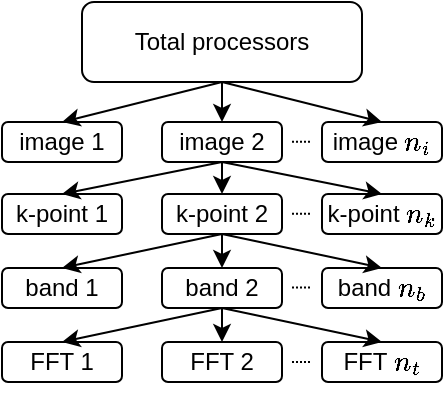 <mxfile version="13.2.2" type="device"><diagram id="C5RBs43oDa-KdzZeNtuy" name="Page-1"><mxGraphModel dx="347" dy="217" grid="1" gridSize="5" guides="1" tooltips="1" connect="1" arrows="1" fold="1" page="1" pageScale="1" pageWidth="827" pageHeight="1169" math="1" shadow="0"><root><mxCell id="WIyWlLk6GJQsqaUBKTNV-0"/><mxCell id="WIyWlLk6GJQsqaUBKTNV-1" parent="WIyWlLk6GJQsqaUBKTNV-0"/><mxCell id="hIre7Y-e95NV6q4yjuVi-0" value="Total processors" style="rounded=1;whiteSpace=wrap;html=1;fontSize=12;glass=0;strokeWidth=1;shadow=0;overflow=visible;" vertex="1" parent="WIyWlLk6GJQsqaUBKTNV-1"><mxGeometry x="550" y="80" width="140" height="40" as="geometry"/></mxCell><mxCell id="hIre7Y-e95NV6q4yjuVi-1" value="image 1" style="rounded=1;whiteSpace=wrap;html=1;fontSize=12;glass=0;strokeWidth=1;shadow=0;overflow=visible;" vertex="1" parent="WIyWlLk6GJQsqaUBKTNV-1"><mxGeometry x="510" y="140" width="60" height="20" as="geometry"/></mxCell><mxCell id="hIre7Y-e95NV6q4yjuVi-3" value="image 2" style="rounded=1;whiteSpace=wrap;html=1;fontSize=12;glass=0;strokeWidth=1;shadow=0;overflow=visible;" vertex="1" parent="WIyWlLk6GJQsqaUBKTNV-1"><mxGeometry x="590" y="140" width="60" height="20" as="geometry"/></mxCell><mxCell id="hIre7Y-e95NV6q4yjuVi-4" value="image \(n_i \)" style="rounded=1;whiteSpace=wrap;html=1;fontSize=12;glass=0;strokeWidth=1;shadow=0;overflow=visible;" vertex="1" parent="WIyWlLk6GJQsqaUBKTNV-1"><mxGeometry x="670" y="140" width="60" height="20" as="geometry"/></mxCell><mxCell id="hIre7Y-e95NV6q4yjuVi-5" value="" style="endArrow=classic;html=1;exitX=0.5;exitY=1;exitDx=0;exitDy=0;entryX=0.5;entryY=0;entryDx=0;entryDy=0;" edge="1" parent="WIyWlLk6GJQsqaUBKTNV-1" source="hIre7Y-e95NV6q4yjuVi-0" target="hIre7Y-e95NV6q4yjuVi-1"><mxGeometry width="50" height="50" relative="1" as="geometry"><mxPoint x="510" y="220" as="sourcePoint"/><mxPoint x="560" y="170" as="targetPoint"/></mxGeometry></mxCell><mxCell id="hIre7Y-e95NV6q4yjuVi-6" value="" style="endArrow=classic;html=1;exitX=0.5;exitY=1;exitDx=0;exitDy=0;entryX=0.5;entryY=0;entryDx=0;entryDy=0;" edge="1" parent="WIyWlLk6GJQsqaUBKTNV-1" source="hIre7Y-e95NV6q4yjuVi-0" target="hIre7Y-e95NV6q4yjuVi-3"><mxGeometry width="50" height="50" relative="1" as="geometry"><mxPoint x="630" y="130" as="sourcePoint"/><mxPoint x="550" y="150" as="targetPoint"/></mxGeometry></mxCell><mxCell id="hIre7Y-e95NV6q4yjuVi-7" value="" style="endArrow=classic;html=1;exitX=0.5;exitY=1;exitDx=0;exitDy=0;entryX=0.5;entryY=0;entryDx=0;entryDy=0;" edge="1" parent="WIyWlLk6GJQsqaUBKTNV-1" source="hIre7Y-e95NV6q4yjuVi-0" target="hIre7Y-e95NV6q4yjuVi-4"><mxGeometry width="50" height="50" relative="1" as="geometry"><mxPoint x="630" y="130" as="sourcePoint"/><mxPoint x="630" y="150" as="targetPoint"/></mxGeometry></mxCell><mxCell id="hIre7Y-e95NV6q4yjuVi-8" value="k-point 1" style="rounded=1;whiteSpace=wrap;html=1;fontSize=12;glass=0;strokeWidth=1;shadow=0;overflow=visible;" vertex="1" parent="WIyWlLk6GJQsqaUBKTNV-1"><mxGeometry x="510" y="176" width="60" height="20" as="geometry"/></mxCell><mxCell id="hIre7Y-e95NV6q4yjuVi-9" value="k-point 2" style="rounded=1;whiteSpace=wrap;html=1;fontSize=12;glass=0;strokeWidth=1;shadow=0;overflow=visible;" vertex="1" parent="WIyWlLk6GJQsqaUBKTNV-1"><mxGeometry x="590" y="176" width="60" height="20" as="geometry"/></mxCell><mxCell id="hIre7Y-e95NV6q4yjuVi-10" value="" style="endArrow=none;dashed=1;html=1;dashPattern=1 1;startSize=6;jumpStyle=none;" edge="1" parent="WIyWlLk6GJQsqaUBKTNV-1"><mxGeometry width="50" height="50" relative="1" as="geometry"><mxPoint x="655" y="149.93" as="sourcePoint"/><mxPoint x="665" y="149.93" as="targetPoint"/><Array as="points"/></mxGeometry></mxCell><mxCell id="hIre7Y-e95NV6q4yjuVi-12" value="k-point \(n_k \)" style="rounded=1;whiteSpace=wrap;html=1;fontSize=12;glass=0;strokeWidth=1;shadow=0;overflow=visible;" vertex="1" parent="WIyWlLk6GJQsqaUBKTNV-1"><mxGeometry x="670" y="176" width="60" height="20" as="geometry"/></mxCell><mxCell id="hIre7Y-e95NV6q4yjuVi-13" value="" style="endArrow=none;dashed=1;html=1;dashPattern=1 1;startSize=6;jumpStyle=none;" edge="1" parent="WIyWlLk6GJQsqaUBKTNV-1"><mxGeometry width="50" height="50" relative="1" as="geometry"><mxPoint x="655" y="185.92" as="sourcePoint"/><mxPoint x="665" y="185.92" as="targetPoint"/><Array as="points"/></mxGeometry></mxCell><mxCell id="hIre7Y-e95NV6q4yjuVi-14" value="" style="endArrow=classic;html=1;exitX=0.5;exitY=1;exitDx=0;exitDy=0;entryX=0.5;entryY=0;entryDx=0;entryDy=0;" edge="1" parent="WIyWlLk6GJQsqaUBKTNV-1" target="hIre7Y-e95NV6q4yjuVi-8"><mxGeometry width="50" height="50" relative="1" as="geometry"><mxPoint x="620" y="160" as="sourcePoint"/><mxPoint x="540" y="180" as="targetPoint"/></mxGeometry></mxCell><mxCell id="hIre7Y-e95NV6q4yjuVi-15" value="" style="endArrow=classic;html=1;" edge="1" parent="WIyWlLk6GJQsqaUBKTNV-1" target="hIre7Y-e95NV6q4yjuVi-9"><mxGeometry width="50" height="50" relative="1" as="geometry"><mxPoint x="620" y="160" as="sourcePoint"/><mxPoint x="545" y="181" as="targetPoint"/></mxGeometry></mxCell><mxCell id="hIre7Y-e95NV6q4yjuVi-16" value="" style="endArrow=classic;html=1;exitX=0.5;exitY=1;exitDx=0;exitDy=0;entryX=0.5;entryY=0;entryDx=0;entryDy=0;" edge="1" parent="WIyWlLk6GJQsqaUBKTNV-1" source="hIre7Y-e95NV6q4yjuVi-3" target="hIre7Y-e95NV6q4yjuVi-12"><mxGeometry width="50" height="50" relative="1" as="geometry"><mxPoint x="625" y="165" as="sourcePoint"/><mxPoint x="625" y="181" as="targetPoint"/></mxGeometry></mxCell><mxCell id="hIre7Y-e95NV6q4yjuVi-17" value="band 1" style="rounded=1;whiteSpace=wrap;html=1;fontSize=12;glass=0;strokeWidth=1;shadow=0;overflow=visible;" vertex="1" parent="WIyWlLk6GJQsqaUBKTNV-1"><mxGeometry x="510" y="213" width="60" height="20" as="geometry"/></mxCell><mxCell id="hIre7Y-e95NV6q4yjuVi-18" value="band 2" style="rounded=1;whiteSpace=wrap;html=1;fontSize=12;glass=0;strokeWidth=1;shadow=0;overflow=visible;" vertex="1" parent="WIyWlLk6GJQsqaUBKTNV-1"><mxGeometry x="590" y="213" width="60" height="20" as="geometry"/></mxCell><mxCell id="hIre7Y-e95NV6q4yjuVi-19" value="band \(n_b \)" style="rounded=1;whiteSpace=wrap;html=1;fontSize=12;glass=0;strokeWidth=1;shadow=0;overflow=visible;" vertex="1" parent="WIyWlLk6GJQsqaUBKTNV-1"><mxGeometry x="670" y="213" width="60" height="20" as="geometry"/></mxCell><mxCell id="hIre7Y-e95NV6q4yjuVi-20" value="" style="endArrow=classic;html=1;exitX=0.5;exitY=1;exitDx=0;exitDy=0;" edge="1" parent="WIyWlLk6GJQsqaUBKTNV-1" source="hIre7Y-e95NV6q4yjuVi-9"><mxGeometry width="50" height="50" relative="1" as="geometry"><mxPoint x="630" y="197" as="sourcePoint"/><mxPoint x="540" y="213" as="targetPoint"/></mxGeometry></mxCell><mxCell id="hIre7Y-e95NV6q4yjuVi-21" value="" style="endArrow=classic;html=1;exitX=0.5;exitY=1;exitDx=0;exitDy=0;" edge="1" parent="WIyWlLk6GJQsqaUBKTNV-1" source="hIre7Y-e95NV6q4yjuVi-9" target="hIre7Y-e95NV6q4yjuVi-18"><mxGeometry width="50" height="50" relative="1" as="geometry"><mxPoint x="630" y="206" as="sourcePoint"/><mxPoint x="550" y="223" as="targetPoint"/></mxGeometry></mxCell><mxCell id="hIre7Y-e95NV6q4yjuVi-22" value="" style="endArrow=classic;html=1;exitX=0.5;exitY=1;exitDx=0;exitDy=0;entryX=0.5;entryY=0;entryDx=0;entryDy=0;" edge="1" parent="WIyWlLk6GJQsqaUBKTNV-1" source="hIre7Y-e95NV6q4yjuVi-9" target="hIre7Y-e95NV6q4yjuVi-19"><mxGeometry width="50" height="50" relative="1" as="geometry"><mxPoint x="630" y="206" as="sourcePoint"/><mxPoint x="630" y="223" as="targetPoint"/></mxGeometry></mxCell><mxCell id="hIre7Y-e95NV6q4yjuVi-23" value="" style="endArrow=none;dashed=1;html=1;dashPattern=1 1;startSize=6;jumpStyle=none;" edge="1" parent="WIyWlLk6GJQsqaUBKTNV-1"><mxGeometry width="50" height="50" relative="1" as="geometry"><mxPoint x="655" y="222.8" as="sourcePoint"/><mxPoint x="665" y="222.8" as="targetPoint"/><Array as="points"/></mxGeometry></mxCell><mxCell id="hIre7Y-e95NV6q4yjuVi-24" value="FFT 2" style="rounded=1;whiteSpace=wrap;html=1;fontSize=12;glass=0;strokeWidth=1;shadow=0;overflow=visible;" vertex="1" parent="WIyWlLk6GJQsqaUBKTNV-1"><mxGeometry x="590" y="250" width="60" height="20" as="geometry"/></mxCell><mxCell id="hIre7Y-e95NV6q4yjuVi-25" value="FFT 1" style="rounded=1;whiteSpace=wrap;html=1;fontSize=12;glass=0;strokeWidth=1;shadow=0;overflow=visible;" vertex="1" parent="WIyWlLk6GJQsqaUBKTNV-1"><mxGeometry x="510" y="250" width="60" height="20" as="geometry"/></mxCell><mxCell id="hIre7Y-e95NV6q4yjuVi-26" value="FFT \(n_t \)" style="rounded=1;whiteSpace=wrap;html=1;fontSize=12;glass=0;strokeWidth=1;shadow=0;overflow=visible;" vertex="1" parent="WIyWlLk6GJQsqaUBKTNV-1"><mxGeometry x="670" y="250" width="60" height="20" as="geometry"/></mxCell><mxCell id="hIre7Y-e95NV6q4yjuVi-31" value="" style="endArrow=classic;html=1;exitX=0.5;exitY=1;exitDx=0;exitDy=0;entryX=0.5;entryY=0;entryDx=0;entryDy=0;" edge="1" parent="WIyWlLk6GJQsqaUBKTNV-1" source="hIre7Y-e95NV6q4yjuVi-18" target="hIre7Y-e95NV6q4yjuVi-25"><mxGeometry width="50" height="50" relative="1" as="geometry"><mxPoint x="625" y="201" as="sourcePoint"/><mxPoint x="625" y="218" as="targetPoint"/></mxGeometry></mxCell><mxCell id="hIre7Y-e95NV6q4yjuVi-32" value="" style="endArrow=classic;html=1;exitX=0.5;exitY=1;exitDx=0;exitDy=0;" edge="1" parent="WIyWlLk6GJQsqaUBKTNV-1" source="hIre7Y-e95NV6q4yjuVi-18" target="hIre7Y-e95NV6q4yjuVi-24"><mxGeometry width="50" height="50" relative="1" as="geometry"><mxPoint x="625" y="238" as="sourcePoint"/><mxPoint x="545" y="255" as="targetPoint"/></mxGeometry></mxCell><mxCell id="hIre7Y-e95NV6q4yjuVi-33" value="" style="endArrow=classic;html=1;exitX=0.5;exitY=1;exitDx=0;exitDy=0;entryX=0.5;entryY=0;entryDx=0;entryDy=0;" edge="1" parent="WIyWlLk6GJQsqaUBKTNV-1" source="hIre7Y-e95NV6q4yjuVi-18" target="hIre7Y-e95NV6q4yjuVi-26"><mxGeometry width="50" height="50" relative="1" as="geometry"><mxPoint x="625" y="238" as="sourcePoint"/><mxPoint x="625" y="255" as="targetPoint"/></mxGeometry></mxCell><mxCell id="hIre7Y-e95NV6q4yjuVi-34" value="" style="endArrow=none;dashed=1;html=1;dashPattern=1 1;startSize=6;jumpStyle=none;" edge="1" parent="WIyWlLk6GJQsqaUBKTNV-1"><mxGeometry width="50" height="50" relative="1" as="geometry"><mxPoint x="655" y="260.0" as="sourcePoint"/><mxPoint x="665" y="260.0" as="targetPoint"/><Array as="points"/></mxGeometry></mxCell></root></mxGraphModel></diagram></mxfile>